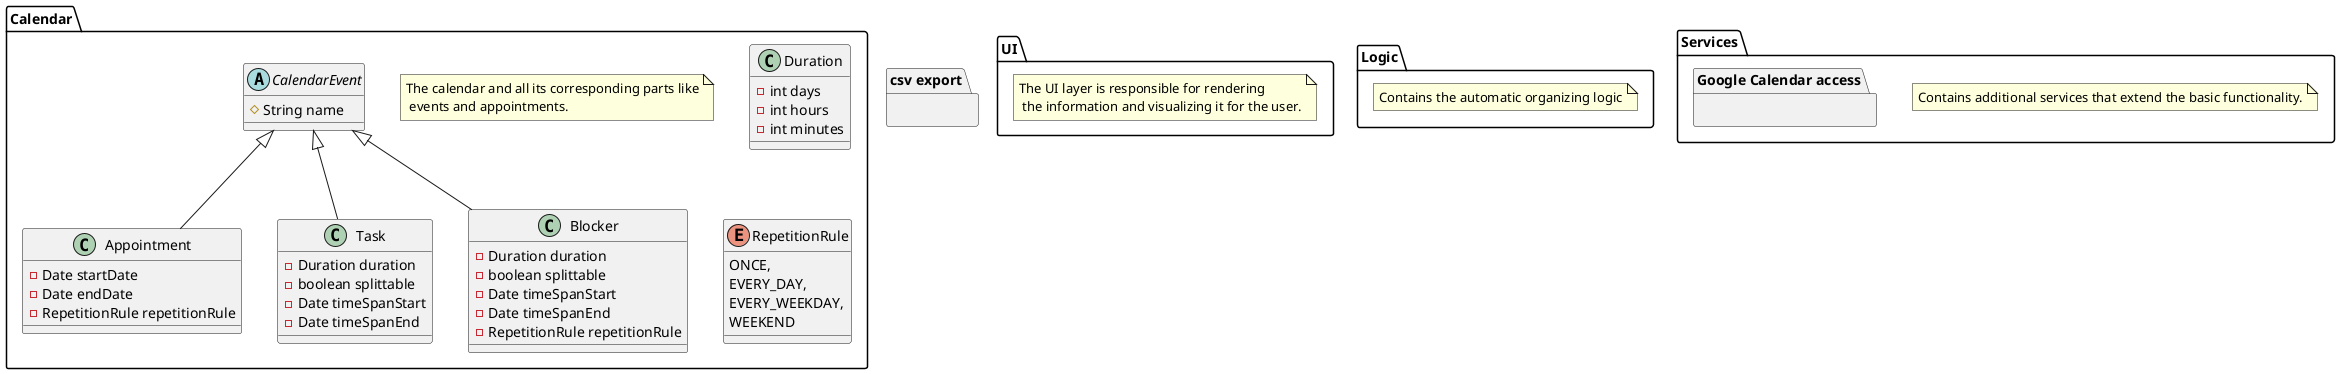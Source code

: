 @startuml
    package UI {
        note "The UI layer is responsible for rendering\n the information and visualizing it for the user." as N1
    }
    package Calendar {
        note "The calendar and all its corresponding parts like\n events and appointments." as N2

        abstract class CalendarEvent {
            # String name
        }

        class Appointment extends CalendarEvent {
            - Date startDate
            - Date endDate
            - RepetitionRule repetitionRule
        }

        class Task extends CalendarEvent {
            - Duration duration
            - boolean splittable
            - Date timeSpanStart
            - Date timeSpanEnd
        }

        class Blocker extends CalendarEvent {
            - Duration duration
            - boolean splittable
            - Date timeSpanStart
            - Date timeSpanEnd
            - RepetitionRule repetitionRule
        }

        class Duration {
            - int days
            - int hours
            - int minutes
        }

        enum RepetitionRule {
            ONCE,
            EVERY_DAY,
            EVERY_WEEKDAY,
            WEEKEND
        }
    }
    package Logic {
        note "Contains the automatic organizing logic" as N3
    }
    package Services {
        note "Contains additional services that extend the basic functionality." as N4
        package "Google Calendar access" {
        }
        package ".csv export" {
        }
    }
@enduml